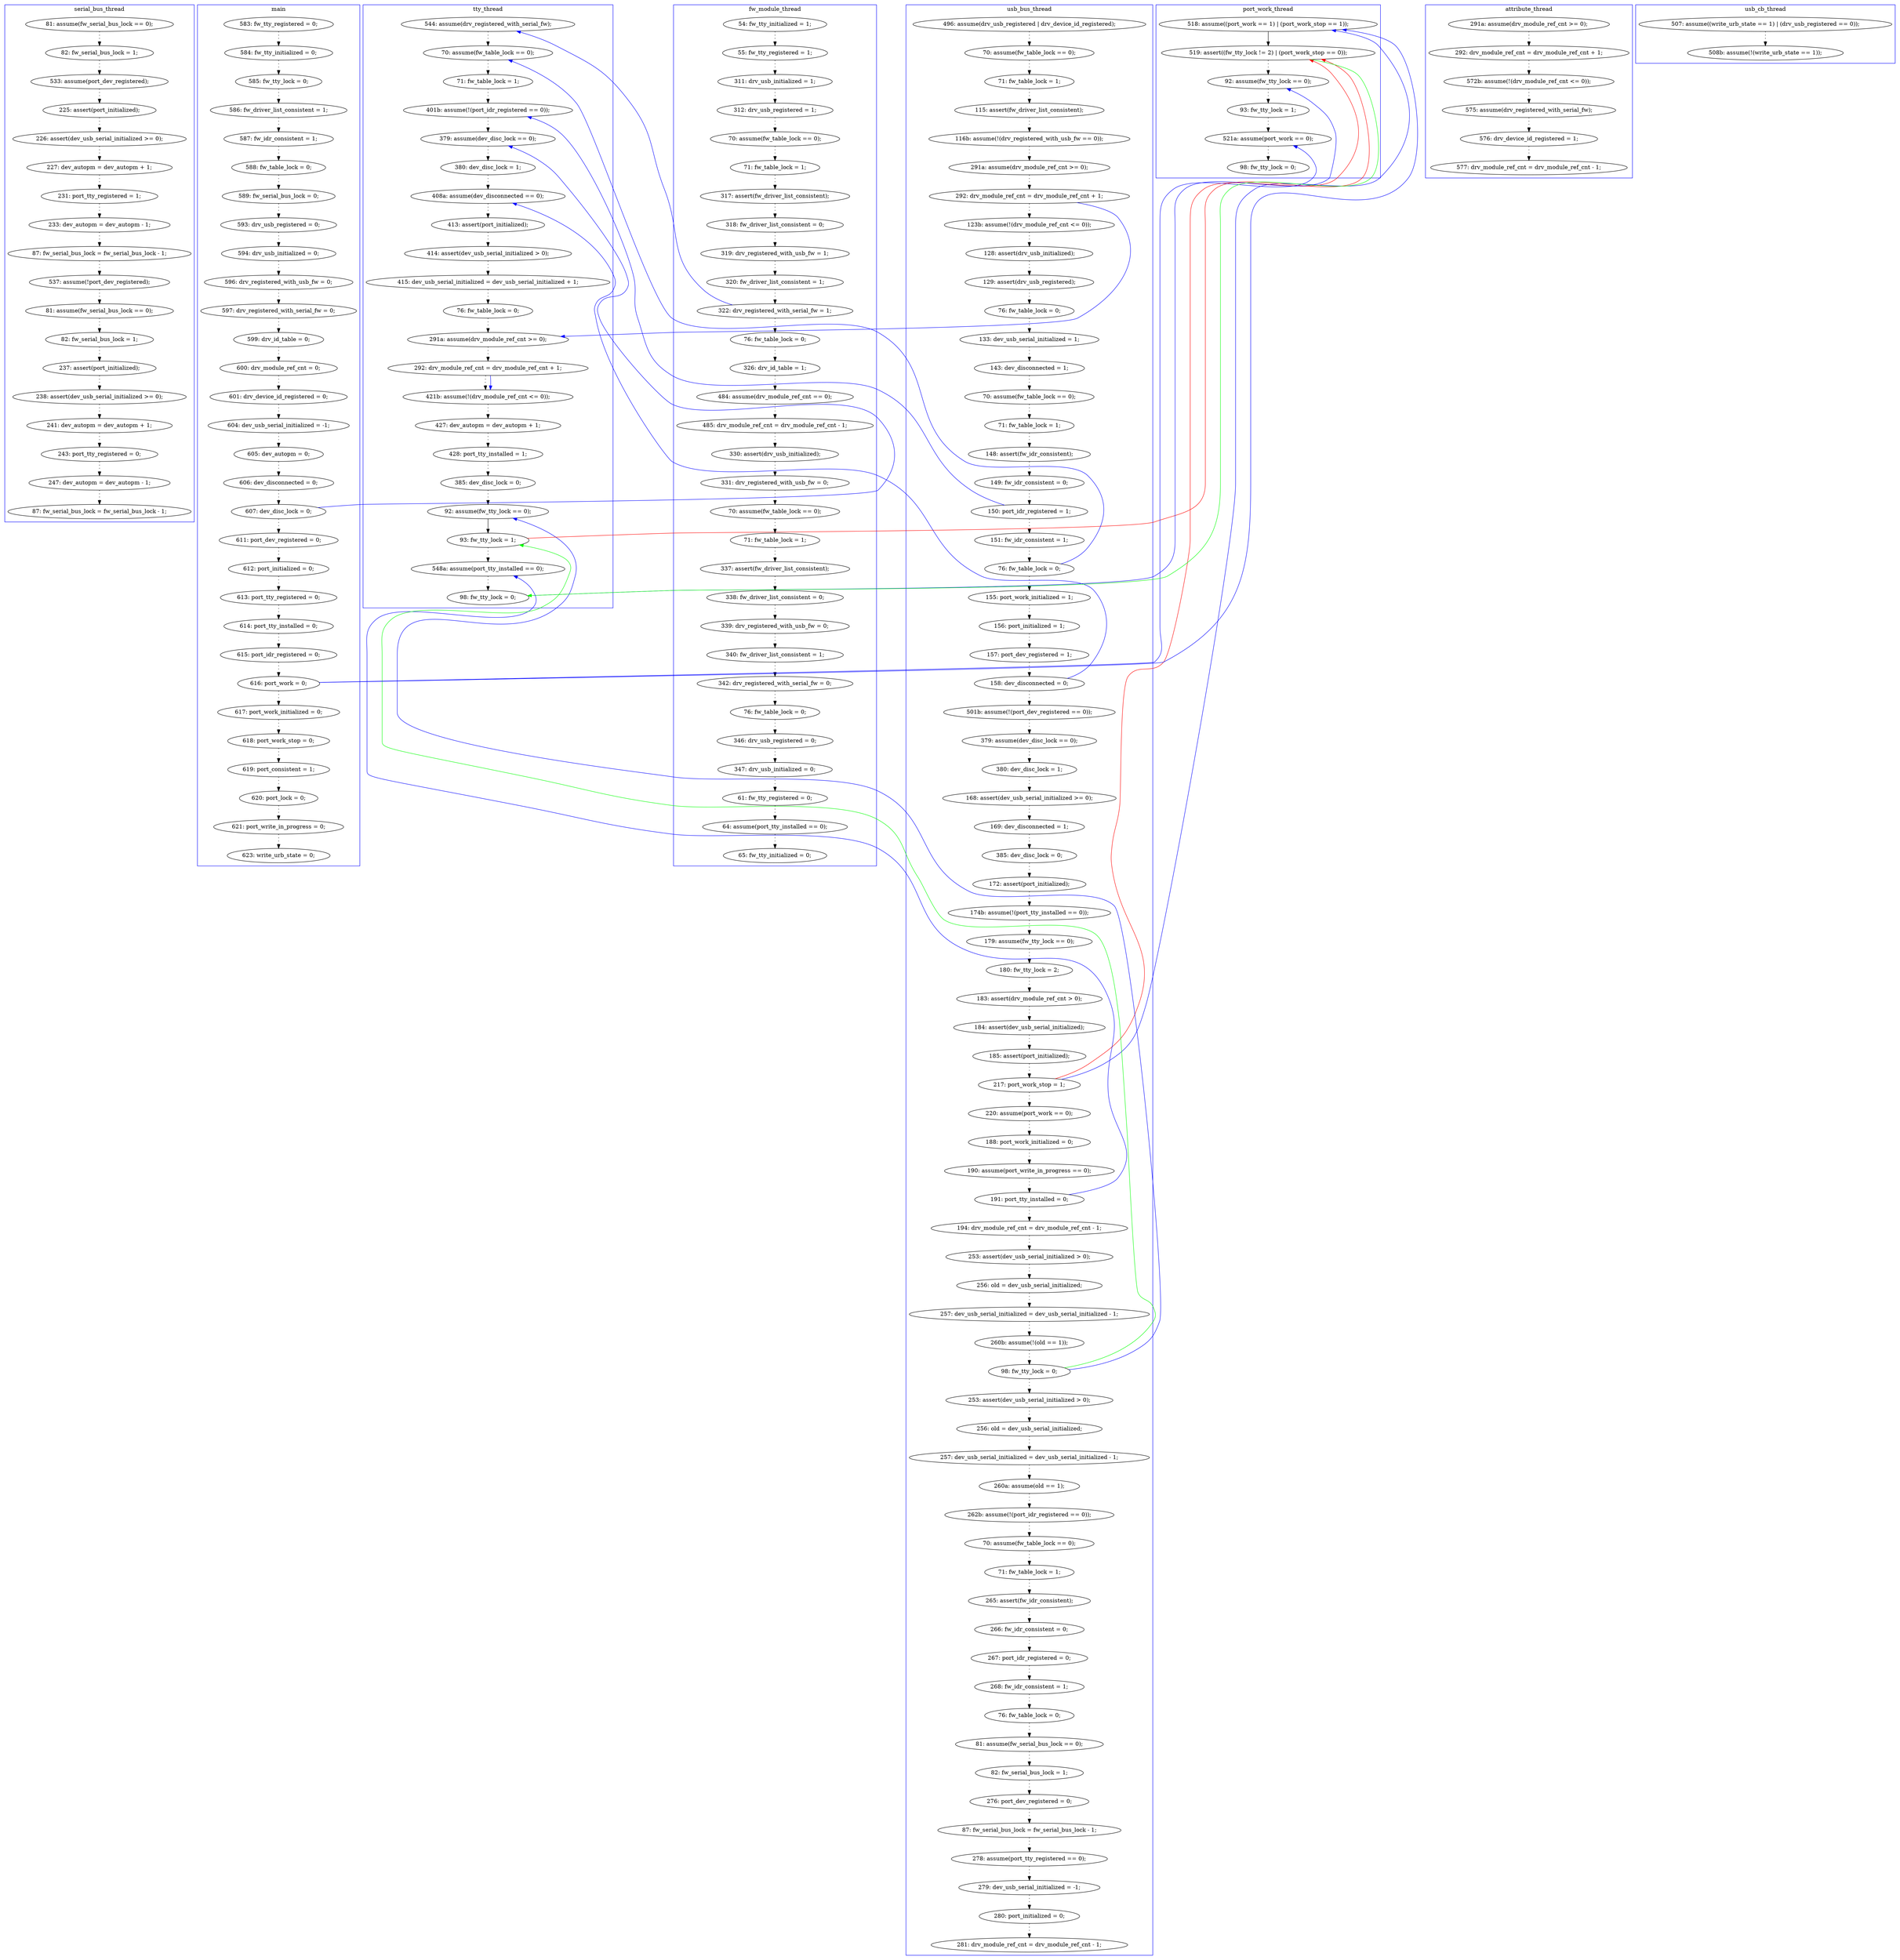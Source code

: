 digraph ProofObject {
	305 -> 357 [style = dotted, color = black]
	85 -> 87 [style = dotted, color = black]
	49 -> 84 [style = dotted, color = black]
	137 -> 150 [style = dotted, color = black]
	347 -> 348 [style = dotted, color = black]
	177 -> 178 [style = dotted, color = black]
	210 -> 211 [style = dotted, color = black]
	22 -> 23 [style = dotted, color = black]
	198 -> 214 [color = Blue, constraint = false]
	150 -> 177 [style = dotted, color = black]
	15 -> 16 [style = dotted, color = black]
	156 -> 162 [style = dotted, color = black]
	173 -> 176 [style = dotted, color = black]
	28 -> 29 [style = dotted, color = black]
	2 -> 3 [style = dotted, color = black]
	204 -> 205 [style = dotted, color = black]
	106 -> 113 [style = dotted, color = black]
	8 -> 9 [style = dotted, color = black]
	330 -> 332 [style = dotted, color = black]
	200 -> 202 [style = dotted, color = black]
	256 -> 259 [style = dotted, color = black]
	184 -> 186 [style = dotted, color = black]
	269 -> 270 [style = dotted, color = black]
	16 -> 17 [style = dotted, color = black]
	5 -> 6 [style = dotted, color = black]
	171 -> 196 [style = dotted, color = black]
	189 -> 190 [style = dotted, color = black]
	57 -> 58 [style = dotted, color = black]
	217 -> 218 [style = dotted, color = black]
	229 -> 302 [color = Green, constraint = false]
	133 -> 134 [style = dotted, color = black]
	302 -> 318 [style = dotted, color = black]
	318 -> 359 [style = dotted, color = black]
	95 -> 162 [color = Blue, constraint = false]
	27 -> 28 [style = dotted, color = black]
	104 -> 106 [style = dotted, color = black]
	176 -> 301 [style = dotted, color = black]
	278 -> 309 [style = dotted, color = black]
	272 -> 280 [style = dotted, color = black]
	67 -> 278 [style = dotted, color = black]
	292 -> 305 [style = dotted, color = black]
	101 -> 104 [style = dotted, color = black]
	19 -> 138 [color = Blue, constraint = false]
	288 -> 289 [style = dotted, color = black]
	251 -> 253 [style = dotted, color = black]
	361 -> 362 [style = dotted, color = black]
	181 -> 184 [style = dotted, color = black]
	62 -> 67 [style = dotted, color = black]
	172 -> 173 [style = dotted, color = black]
	163 -> 167 [style = dotted, color = black]
	145 -> 146 [style = dotted, color = black]
	270 -> 272 [style = dotted, color = black]
	125 -> 129 [style = dotted, color = black]
	74 -> 75 [style = dotted, color = black]
	100 -> 101 [style = dotted, color = black]
	12 -> 13 [style = dotted, color = black]
	338 -> 339 [style = dotted, color = black]
	44 -> 50 [style = dotted, color = black]
	99 -> 100 [style = dotted, color = black]
	26 -> 27 [style = dotted, color = black]
	84 -> 85 [style = dotted, color = black]
	342 -> 345 [style = dotted, color = black]
	170 -> 171 [style = dotted, color = black]
	119 -> 120 [style = dotted, color = black]
	142 -> 143 [style = dotted, color = black]
	326 -> 328 [style = dotted, color = black]
	191 -> 192 [style = dotted, color = black]
	116 -> 117 [style = dotted, color = black]
	6 -> 7 [style = dotted, color = black]
	122 -> 125 [style = dotted, color = black]
	146 -> 156 [style = dotted, color = black]
	242 -> 243 [style = dotted, color = black]
	37 -> 42 [style = dotted, color = black]
	314 -> 317 [style = dotted, color = black]
	25 -> 26 [style = dotted, color = black]
	247 -> 250 [style = dotted, color = black]
	204 -> 318 [color = Blue, constraint = false]
	332 -> 333 [style = dotted, color = black]
	259 -> 269 [style = dotted, color = black]
	62 -> 64 [color = Blue, constraint = false]
	223 -> 267 [style = dotted, color = black]
	295 -> 306 [style = dotted, color = black]
	180 -> 181 [style = dotted, color = black]
	328 -> 329 [style = dotted, color = black]
	196 -> 216 [style = dotted, color = black]
	317 -> 325 [style = dotted, color = black]
	275 -> 282 [style = dotted, color = black]
	163 -> 167 [color = Blue, constraint = false]
	75 -> 78 [style = dotted, color = black]
	113 -> 116 [style = dotted, color = black]
	289 -> 290 [style = dotted, color = black]
	216 -> 217 [style = dotted, color = black]
	190 -> 191 [style = dotted, color = black]
	18 -> 19 [style = dotted, color = black]
	138 -> 139 [style = dotted, color = black]
	309 -> 310 [style = dotted, color = black]
	245 -> 247 [style = dotted, color = black]
	60 -> 62 [style = dotted, color = black]
	94 -> 95 [style = dotted, color = black]
	128 -> 132 [style = dotted, color = black]
	282 -> 283 [style = dotted, color = black]
	134 -> 137 [style = dotted, color = black]
	23 -> 24 [style = dotted, color = black]
	11 -> 12 [style = dotted, color = black]
	162 -> 163 [style = dotted, color = black]
	336 -> 338 [style = dotted, color = black]
	80 -> 81 [style = dotted, color = black]
	243 -> 245 [style = dotted, color = black]
	125 -> 127 [color = Blue, constraint = false]
	30 -> 31 [style = dotted, color = black]
	211 -> 213 [style = dotted, color = black]
	139 -> 142 [style = dotted, color = black]
	95 -> 99 [style = dotted, color = black]
	78 -> 79 [style = dotted, color = black]
	283 -> 288 [style = dotted, color = black]
	50 -> 51 [style = dotted, color = black]
	25 -> 365 [color = Blue, constraint = false]
	290 -> 292 [style = dotted, color = black]
	51 -> 54 [style = dotted, color = black]
	325 -> 326 [style = dotted, color = black]
	127 -> 128 [style = dotted, color = black]
	29 -> 30 [style = dotted, color = black]
	359 -> 361 [color = Blue, constraint = false]
	20 -> 21 [style = dotted, color = black]
	192 -> 193 [style = dotted, color = black]
	42 -> 44 [style = dotted, color = black]
	301 -> 302 [color = Black]
	25 -> 214 [color = Blue, constraint = false]
	121 -> 132 [color = Blue, constraint = false]
	132 -> 138 [style = dotted, color = black]
	143 -> 145 [style = dotted, color = black]
	24 -> 25 [style = dotted, color = black]
	267 -> 275 [style = dotted, color = black]
	87 -> 89 [style = dotted, color = black]
	54 -> 57 [style = dotted, color = black]
	218 -> 222 [style = dotted, color = black]
	255 -> 256 [style = dotted, color = black]
	7 -> 8 [style = dotted, color = black]
	329 -> 330 [style = dotted, color = black]
	4 -> 5 [style = dotted, color = black]
	129 -> 133 [style = dotted, color = black]
	178 -> 180 [style = dotted, color = black]
	3 -> 4 [style = dotted, color = black]
	193 -> 198 [style = dotted, color = black]
	229 -> 241 [style = dotted, color = black]
	198 -> 319 [color = Red, constraint = false]
	362 -> 365 [style = dotted, color = black]
	205 -> 209 [style = dotted, color = black]
	186 -> 188 [style = dotted, color = black]
	79 -> 80 [style = dotted, color = black]
	203 -> 204 [style = dotted, color = black]
	214 -> 319 [color = Black]
	14 -> 15 [style = dotted, color = black]
	188 -> 189 [style = dotted, color = black]
	213 -> 229 [style = dotted, color = black]
	302 -> 319 [color = Red, constraint = false]
	319 -> 359 [color = Green, constraint = false]
	346 -> 347 [style = dotted, color = black]
	19 -> 20 [style = dotted, color = black]
	280 -> 293 [style = dotted, color = black]
	89 -> 94 [style = dotted, color = black]
	167 -> 172 [style = dotted, color = black]
	36 -> 37 [style = dotted, color = black]
	64 -> 127 [style = dotted, color = black]
	294 -> 295 [style = dotted, color = black]
	13 -> 14 [style = dotted, color = black]
	17 -> 18 [style = dotted, color = black]
	339 -> 346 [style = dotted, color = black]
	253 -> 254 [style = dotted, color = black]
	293 -> 294 [style = dotted, color = black]
	120 -> 121 [style = dotted, color = black]
	121 -> 122 [style = dotted, color = black]
	137 -> 142 [color = Blue, constraint = false]
	250 -> 251 [style = dotted, color = black]
	198 -> 200 [style = dotted, color = black]
	310 -> 314 [style = dotted, color = black]
	58 -> 60 [style = dotted, color = black]
	202 -> 203 [style = dotted, color = black]
	241 -> 242 [style = dotted, color = black]
	10 -> 11 [style = dotted, color = black]
	209 -> 210 [style = dotted, color = black]
	319 -> 361 [style = dotted, color = black]
	229 -> 301 [color = Blue, constraint = false]
	21 -> 22 [style = dotted, color = black]
	365 -> 368 [style = dotted, color = black]
	117 -> 119 [style = dotted, color = black]
	9 -> 10 [style = dotted, color = black]
	254 -> 255 [style = dotted, color = black]
	222 -> 223 [style = dotted, color = black]
	333 -> 336 [style = dotted, color = black]
	subgraph cluster6 {
		label = usb_cb_thread
		color = blue
		345  [label = "508b: assume(!(write_urb_state == 1));"]
		342  [label = "507: assume((write_urb_state == 1) | (drv_usb_registered == 0));"]
	}
	subgraph cluster5 {
		label = attribute_thread
		color = blue
		81  [label = "577: drv_module_ref_cnt = drv_module_ref_cnt - 1;"]
		74  [label = "291a: assume(drv_module_ref_cnt >= 0);"]
		79  [label = "575: assume(drv_registered_with_serial_fw);"]
		75  [label = "292: drv_module_ref_cnt = drv_module_ref_cnt + 1;"]
		78  [label = "572b: assume(!(drv_module_ref_cnt <= 0));"]
		80  [label = "576: drv_device_id_registered = 1;"]
	}
	subgraph cluster7 {
		label = port_work_thread
		color = blue
		368  [label = "98: fw_tty_lock = 0;"]
		361  [label = "92: assume(fw_tty_lock == 0);"]
		319  [label = "519: assert((fw_tty_lock != 2) | (port_work_stop == 0));"]
		214  [label = "518: assume((port_work == 1) | (port_work_stop == 1));"]
		365  [label = "521a: assume(port_work == 0);"]
		362  [label = "93: fw_tty_lock = 1;"]
	}
	subgraph cluster0 {
		label = main
		color = blue
		13  [label = "599: drv_id_table = 0;"]
		14  [label = "600: drv_module_ref_cnt = 0;"]
		27  [label = "618: port_work_stop = 0;"]
		2  [label = "583: fw_tty_registered = 0;"]
		30  [label = "621: port_write_in_progress = 0;"]
		5  [label = "586: fw_driver_list_consistent = 1;"]
		7  [label = "588: fw_table_lock = 0;"]
		31  [label = "623: write_urb_state = 0;"]
		9  [label = "593: drv_usb_registered = 0;"]
		12  [label = "597: drv_registered_with_serial_fw = 0;"]
		15  [label = "601: drv_device_id_registered = 0;"]
		16  [label = "604: dev_usb_serial_initialized = -1;"]
		3  [label = "584: fw_tty_initialized = 0;"]
		20  [label = "611: port_dev_registered = 0;"]
		18  [label = "606: dev_disconnected = 0;"]
		10  [label = "594: drv_usb_initialized = 0;"]
		8  [label = "589: fw_serial_bus_lock = 0;"]
		11  [label = "596: drv_registered_with_usb_fw = 0;"]
		25  [label = "616: port_work = 0;"]
		24  [label = "615: port_idr_registered = 0;"]
		26  [label = "617: port_work_initialized = 0;"]
		21  [label = "612: port_initialized = 0;"]
		22  [label = "613: port_tty_registered = 0;"]
		19  [label = "607: dev_disc_lock = 0;"]
		28  [label = "619: port_consistent = 1;"]
		4  [label = "585: fw_tty_lock = 0;"]
		6  [label = "587: fw_idr_consistent = 1;"]
		17  [label = "605: dev_autopm = 0;"]
		29  [label = "620: port_lock = 0;"]
		23  [label = "614: port_tty_installed = 0;"]
	}
	subgraph cluster4 {
		label = tty_thread
		color = blue
		156  [label = "76: fw_table_lock = 0;"]
		173  [label = "428: port_tty_installed = 1;"]
		132  [label = "401b: assume(!(port_idr_registered == 0));"]
		318  [label = "548a: assume(port_tty_installed == 0);"]
		139  [label = "380: dev_disc_lock = 1;"]
		301  [label = "92: assume(fw_tty_lock == 0);"]
		64  [label = "544: assume(drv_registered_with_serial_fw);"]
		145  [label = "414: assert(dev_usb_serial_initialized > 0);"]
		176  [label = "385: dev_disc_lock = 0;"]
		127  [label = "70: assume(fw_table_lock == 0);"]
		163  [label = "292: drv_module_ref_cnt = drv_module_ref_cnt + 1;"]
		143  [label = "413: assert(port_initialized);"]
		142  [label = "408a: assume(dev_disconnected == 0);"]
		167  [label = "421b: assume(!(drv_module_ref_cnt <= 0));"]
		359  [label = "98: fw_tty_lock = 0;"]
		172  [label = "427: dev_autopm = dev_autopm + 1;"]
		138  [label = "379: assume(dev_disc_lock == 0);"]
		128  [label = "71: fw_table_lock = 1;"]
		302  [label = "93: fw_tty_lock = 1;"]
		146  [label = "415: dev_usb_serial_initialized = dev_usb_serial_initialized + 1;"]
		162  [label = "291a: assume(drv_module_ref_cnt >= 0);"]
	}
	subgraph cluster1 {
		label = fw_module_thread
		color = blue
		333  [label = "342: drv_registered_with_serial_fw = 0;"]
		325  [label = "70: assume(fw_table_lock == 0);"]
		310  [label = "485: drv_module_ref_cnt = drv_module_ref_cnt - 1;"]
		346  [label = "61: fw_tty_registered = 0;"]
		336  [label = "76: fw_table_lock = 0;"]
		348  [label = "65: fw_tty_initialized = 0;"]
		54  [label = "317: assert(fw_driver_list_consistent);"]
		37  [label = "55: fw_tty_registered = 1;"]
		57  [label = "318: fw_driver_list_consistent = 0;"]
		330  [label = "339: drv_registered_with_usb_fw = 0;"]
		317  [label = "331: drv_registered_with_usb_fw = 0;"]
		62  [label = "322: drv_registered_with_serial_fw = 1;"]
		339  [label = "347: drv_usb_initialized = 0;"]
		347  [label = "64: assume(port_tty_installed == 0);"]
		51  [label = "71: fw_table_lock = 1;"]
		58  [label = "319: drv_registered_with_usb_fw = 1;"]
		309  [label = "484: assume(drv_module_ref_cnt == 0);"]
		328  [label = "337: assert(fw_driver_list_consistent);"]
		314  [label = "330: assert(drv_usb_initialized);"]
		67  [label = "76: fw_table_lock = 0;"]
		329  [label = "338: fw_driver_list_consistent = 0;"]
		42  [label = "311: drv_usb_initialized = 1;"]
		326  [label = "71: fw_table_lock = 1;"]
		44  [label = "312: drv_usb_registered = 1;"]
		332  [label = "340: fw_driver_list_consistent = 1;"]
		60  [label = "320: fw_driver_list_consistent = 1;"]
		278  [label = "326: drv_id_table = 1;"]
		338  [label = "346: drv_usb_registered = 0;"]
		36  [label = "54: fw_tty_initialized = 1;"]
		50  [label = "70: assume(fw_table_lock == 0);"]
	}
	subgraph cluster3 {
		label = serial_bus_thread
		color = blue
		223  [label = "233: dev_autopm = dev_autopm - 1;"]
		218  [label = "227: dev_autopm = dev_autopm + 1;"]
		283  [label = "82: fw_serial_bus_lock = 1;"]
		305  [label = "247: dev_autopm = dev_autopm - 1;"]
		357  [label = "87: fw_serial_bus_lock = fw_serial_bus_lock - 1;"]
		275  [label = "537: assume(!port_dev_registered);"]
		290  [label = "241: dev_autopm = dev_autopm + 1;"]
		217  [label = "226: assert(dev_usb_serial_initialized >= 0);"]
		289  [label = "238: assert(dev_usb_serial_initialized >= 0);"]
		170  [label = "81: assume(fw_serial_bus_lock == 0);"]
		267  [label = "87: fw_serial_bus_lock = fw_serial_bus_lock - 1;"]
		292  [label = "243: port_tty_registered = 0;"]
		216  [label = "225: assert(port_initialized);"]
		222  [label = "231: port_tty_registered = 1;"]
		282  [label = "81: assume(fw_serial_bus_lock == 0);"]
		288  [label = "237: assert(port_initialized);"]
		196  [label = "533: assume(port_dev_registered);"]
		171  [label = "82: fw_serial_bus_lock = 1;"]
	}
	subgraph cluster2 {
		label = usb_bus_thread
		color = blue
		259  [label = "76: fw_table_lock = 0;"]
		177  [label = "379: assume(dev_disc_lock == 0);"]
		186  [label = "172: assert(port_initialized);"]
		106  [label = "133: dev_usb_serial_initialized = 1;"]
		121  [label = "150: port_idr_registered = 1;"]
		205  [label = "194: drv_module_ref_cnt = drv_module_ref_cnt - 1;"]
		272  [label = "276: port_dev_registered = 0;"]
		85  [label = "71: fw_table_lock = 1;"]
		209  [label = "253: assert(dev_usb_serial_initialized > 0);"]
		203  [label = "190: assume(port_write_in_progress == 0);"]
		89  [label = "116b: assume(!(drv_registered_with_usb_fw == 0));"]
		253  [label = "265: assert(fw_idr_consistent);"]
		94  [label = "291a: assume(drv_module_ref_cnt >= 0);"]
		280  [label = "87: fw_serial_bus_lock = fw_serial_bus_lock - 1;"]
		150  [label = "501b: assume(!(port_dev_registered == 0));"]
		120  [label = "149: fw_idr_consistent = 0;"]
		295  [label = "280: port_initialized = 0;"]
		192  [label = "184: assert(dev_usb_serial_initialized);"]
		243  [label = "257: dev_usb_serial_initialized = dev_usb_serial_initialized - 1;"]
		101  [label = "129: assert(drv_usb_registered);"]
		247  [label = "262b: assume(!(port_idr_registered == 0));"]
		104  [label = "76: fw_table_lock = 0;"]
		229  [label = "98: fw_tty_lock = 0;"]
		189  [label = "179: assume(fw_tty_lock == 0);"]
		178  [label = "380: dev_disc_lock = 1;"]
		188  [label = "174b: assume(!(port_tty_installed == 0));"]
		125  [label = "76: fw_table_lock = 0;"]
		198  [label = "217: port_work_stop = 1;"]
		87  [label = "115: assert(fw_driver_list_consistent);"]
		293  [label = "278: assume(port_tty_registered == 0);"]
		116  [label = "70: assume(fw_table_lock == 0);"]
		270  [label = "82: fw_serial_bus_lock = 1;"]
		184  [label = "385: dev_disc_lock = 0;"]
		193  [label = "185: assert(port_initialized);"]
		190  [label = "180: fw_tty_lock = 2;"]
		241  [label = "253: assert(dev_usb_serial_initialized > 0);"]
		254  [label = "266: fw_idr_consistent = 0;"]
		122  [label = "151: fw_idr_consistent = 1;"]
		133  [label = "156: port_initialized = 1;"]
		251  [label = "71: fw_table_lock = 1;"]
		84  [label = "70: assume(fw_table_lock == 0);"]
		137  [label = "158: dev_disconnected = 0;"]
		210  [label = "256: old = dev_usb_serial_initialized;"]
		242  [label = "256: old = dev_usb_serial_initialized;"]
		95  [label = "292: drv_module_ref_cnt = drv_module_ref_cnt + 1;"]
		129  [label = "155: port_work_initialized = 1;"]
		49  [label = "496: assume(drv_usb_registered | drv_device_id_registered);"]
		117  [label = "71: fw_table_lock = 1;"]
		181  [label = "169: dev_disconnected = 1;"]
		202  [label = "188: port_work_initialized = 0;"]
		255  [label = "267: port_idr_registered = 0;"]
		256  [label = "268: fw_idr_consistent = 1;"]
		245  [label = "260a: assume(old == 1);"]
		306  [label = "281: drv_module_ref_cnt = drv_module_ref_cnt - 1;"]
		134  [label = "157: port_dev_registered = 1;"]
		204  [label = "191: port_tty_installed = 0;"]
		294  [label = "279: dev_usb_serial_initialized = -1;"]
		191  [label = "183: assert(drv_module_ref_cnt > 0);"]
		180  [label = "168: assert(dev_usb_serial_initialized >= 0);"]
		119  [label = "148: assert(fw_idr_consistent);"]
		200  [label = "220: assume(port_work == 0);"]
		100  [label = "128: assert(drv_usb_initialized);"]
		99  [label = "123b: assume(!(drv_module_ref_cnt <= 0));"]
		269  [label = "81: assume(fw_serial_bus_lock == 0);"]
		113  [label = "143: dev_disconnected = 1;"]
		211  [label = "257: dev_usb_serial_initialized = dev_usb_serial_initialized - 1;"]
		213  [label = "260b: assume(!(old == 1));"]
		250  [label = "70: assume(fw_table_lock == 0);"]
	}
}